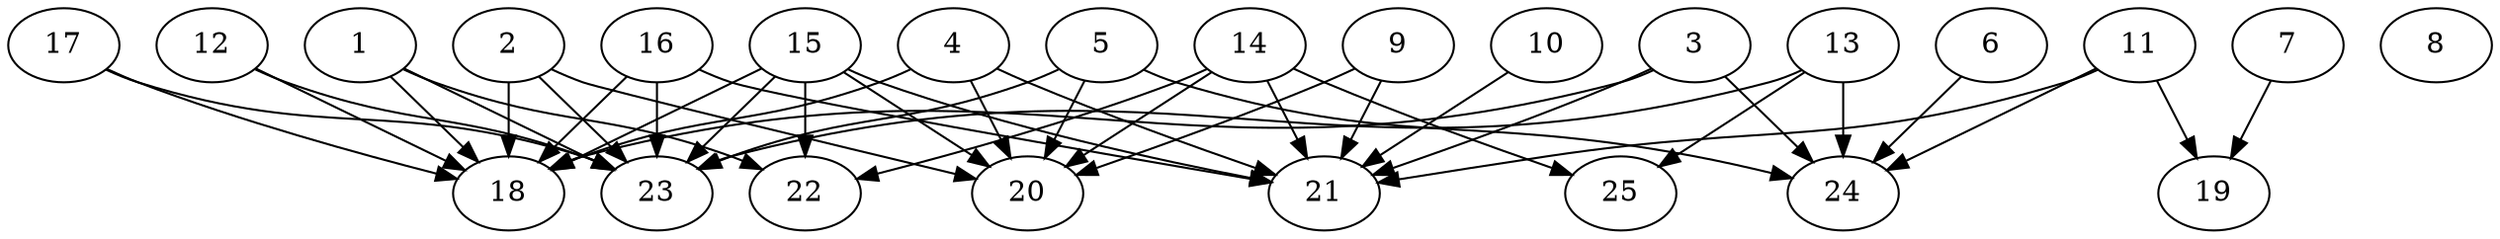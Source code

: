 // DAG automatically generated by daggen at Thu Oct  3 14:00:40 2019
// ./daggen --dot -n 25 --ccr 0.5 --fat 0.9 --regular 0.9 --density 0.5 --mindata 5242880 --maxdata 52428800 
digraph G {
  1 [size="53233664", alpha="0.07", expect_size="26616832"] 
  1 -> 18 [size ="26616832"]
  1 -> 22 [size ="26616832"]
  1 -> 23 [size ="26616832"]
  2 [size="19294208", alpha="0.07", expect_size="9647104"] 
  2 -> 18 [size ="9647104"]
  2 -> 20 [size ="9647104"]
  2 -> 23 [size ="9647104"]
  3 [size="56188928", alpha="0.14", expect_size="28094464"] 
  3 -> 18 [size ="28094464"]
  3 -> 21 [size ="28094464"]
  3 -> 24 [size ="28094464"]
  4 [size="42973184", alpha="0.17", expect_size="21486592"] 
  4 -> 18 [size ="21486592"]
  4 -> 20 [size ="21486592"]
  4 -> 21 [size ="21486592"]
  5 [size="62988288", alpha="0.02", expect_size="31494144"] 
  5 -> 20 [size ="31494144"]
  5 -> 23 [size ="31494144"]
  5 -> 24 [size ="31494144"]
  6 [size="21757952", alpha="0.11", expect_size="10878976"] 
  6 -> 24 [size ="10878976"]
  7 [size="23035904", alpha="0.11", expect_size="11517952"] 
  7 -> 19 [size ="11517952"]
  8 [size="76548096", alpha="0.11", expect_size="38274048"] 
  9 [size="20363264", alpha="0.07", expect_size="10181632"] 
  9 -> 20 [size ="10181632"]
  9 -> 21 [size ="10181632"]
  10 [size="41168896", alpha="0.15", expect_size="20584448"] 
  10 -> 21 [size ="20584448"]
  11 [size="86118400", alpha="0.07", expect_size="43059200"] 
  11 -> 19 [size ="43059200"]
  11 -> 21 [size ="43059200"]
  11 -> 24 [size ="43059200"]
  12 [size="26867712", alpha="0.13", expect_size="13433856"] 
  12 -> 18 [size ="13433856"]
  12 -> 23 [size ="13433856"]
  13 [size="60510208", alpha="0.12", expect_size="30255104"] 
  13 -> 23 [size ="30255104"]
  13 -> 24 [size ="30255104"]
  13 -> 25 [size ="30255104"]
  14 [size="30076928", alpha="0.03", expect_size="15038464"] 
  14 -> 20 [size ="15038464"]
  14 -> 21 [size ="15038464"]
  14 -> 22 [size ="15038464"]
  14 -> 25 [size ="15038464"]
  15 [size="14897152", alpha="0.02", expect_size="7448576"] 
  15 -> 18 [size ="7448576"]
  15 -> 20 [size ="7448576"]
  15 -> 21 [size ="7448576"]
  15 -> 22 [size ="7448576"]
  15 -> 23 [size ="7448576"]
  16 [size="24139776", alpha="0.17", expect_size="12069888"] 
  16 -> 18 [size ="12069888"]
  16 -> 21 [size ="12069888"]
  16 -> 23 [size ="12069888"]
  17 [size="78319616", alpha="0.04", expect_size="39159808"] 
  17 -> 18 [size ="39159808"]
  17 -> 23 [size ="39159808"]
  18 [size="34967552", alpha="0.06", expect_size="17483776"] 
  19 [size="88262656", alpha="0.20", expect_size="44131328"] 
  20 [size="27641856", alpha="0.13", expect_size="13820928"] 
  21 [size="100071424", alpha="0.16", expect_size="50035712"] 
  22 [size="40103936", alpha="0.00", expect_size="20051968"] 
  23 [size="102342656", alpha="0.14", expect_size="51171328"] 
  24 [size="62330880", alpha="0.15", expect_size="31165440"] 
  25 [size="77711360", alpha="0.07", expect_size="38855680"] 
}
